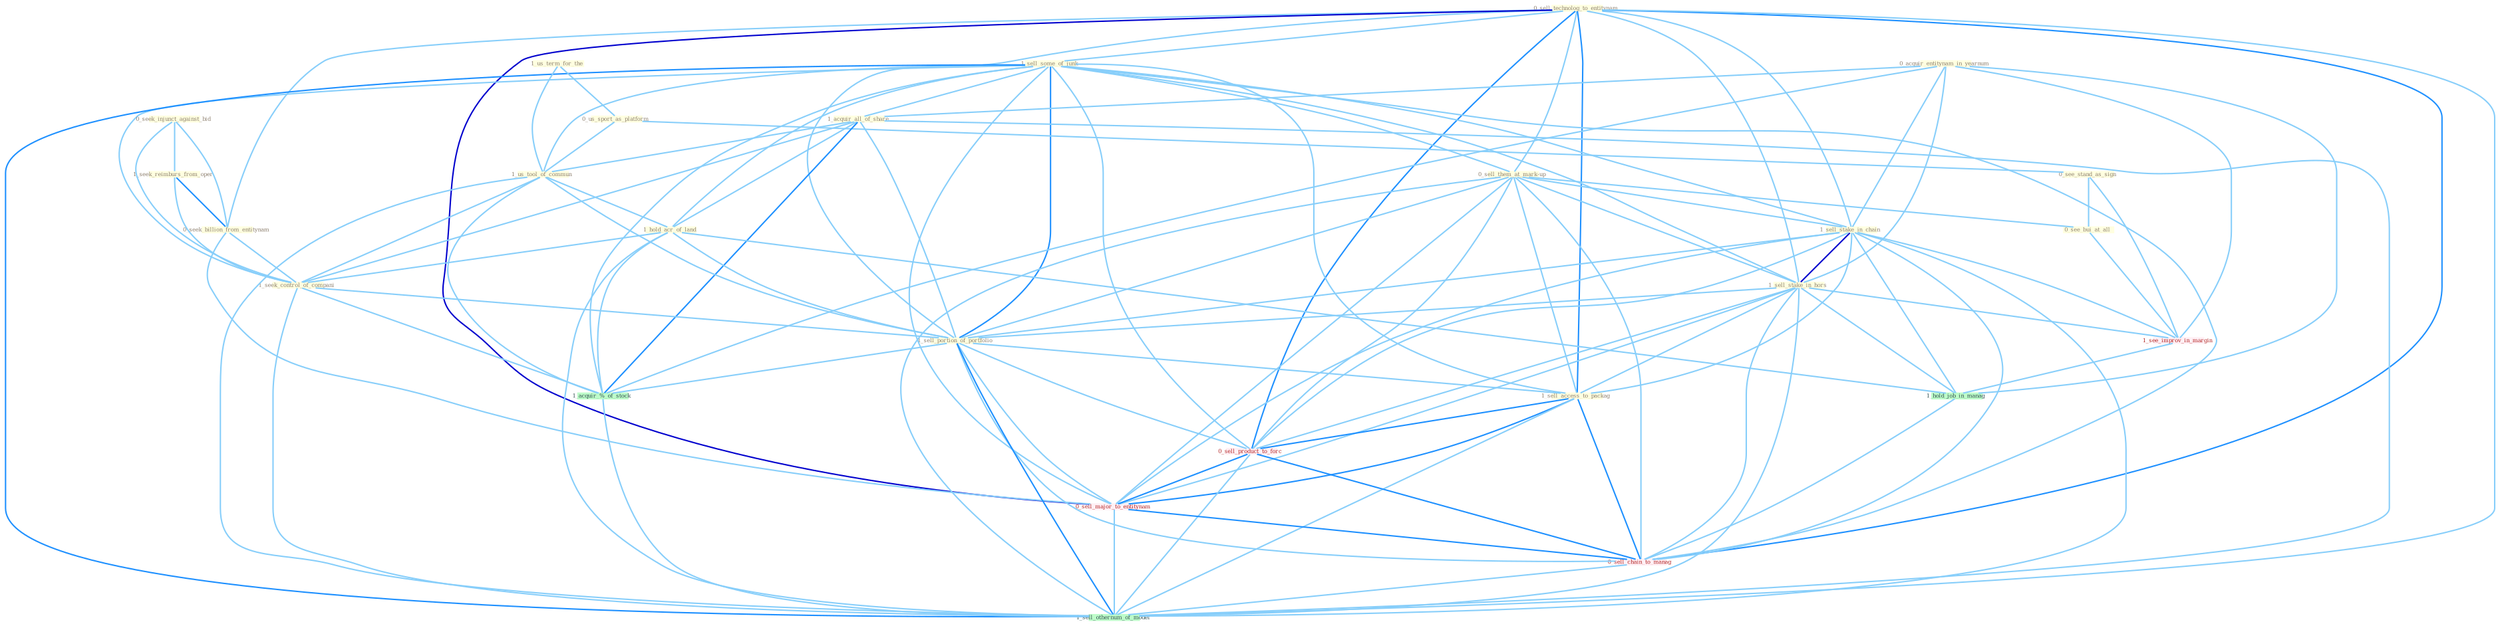 Graph G{ 
    node
    [shape=polygon,style=filled,width=.5,height=.06,color="#BDFCC9",fixedsize=true,fontsize=4,
    fontcolor="#2f4f4f"];
    {node
    [color="#ffffe0", fontcolor="#8b7d6b"] "0_sell_technolog_to_entitynam " "1_sell_some_of_junk " "1_us_term_for_the " "0_us_sport_as_platform " "0_acquir_entitynam_in_yearnum " "1_acquir_all_of_share " "1_us_tool_of_commun " "1_hold_acr_of_land " "0_sell_them_at_mark-up " "1_sell_stake_in_chain " "0_see_stand_as_sign " "0_seek_injunct_against_bid " "1_seek_reimburs_from_oper " "0_seek_billion_from_entitynam " "1_seek_control_of_compani " "1_sell_stake_in_hors " "0_see_bui_at_all " "1_sell_portion_of_portfolio " "1_sell_access_to_packag "}
{node [color="#fff0f5", fontcolor="#b22222"] "1_see_improv_in_margin " "0_sell_product_to_forc " "0_sell_major_to_entitynam " "0_sell_chain_to_manag "}
edge [color="#B0E2FF"];

	"0_sell_technolog_to_entitynam " -- "1_sell_some_of_junk " [w="1", color="#87cefa" ];
	"0_sell_technolog_to_entitynam " -- "0_sell_them_at_mark-up " [w="1", color="#87cefa" ];
	"0_sell_technolog_to_entitynam " -- "1_sell_stake_in_chain " [w="1", color="#87cefa" ];
	"0_sell_technolog_to_entitynam " -- "0_seek_billion_from_entitynam " [w="1", color="#87cefa" ];
	"0_sell_technolog_to_entitynam " -- "1_sell_stake_in_hors " [w="1", color="#87cefa" ];
	"0_sell_technolog_to_entitynam " -- "1_sell_portion_of_portfolio " [w="1", color="#87cefa" ];
	"0_sell_technolog_to_entitynam " -- "1_sell_access_to_packag " [w="2", color="#1e90ff" , len=0.8];
	"0_sell_technolog_to_entitynam " -- "0_sell_product_to_forc " [w="2", color="#1e90ff" , len=0.8];
	"0_sell_technolog_to_entitynam " -- "0_sell_major_to_entitynam " [w="3", color="#0000cd" , len=0.6];
	"0_sell_technolog_to_entitynam " -- "0_sell_chain_to_manag " [w="2", color="#1e90ff" , len=0.8];
	"0_sell_technolog_to_entitynam " -- "1_sell_othernum_of_model " [w="1", color="#87cefa" ];
	"1_sell_some_of_junk " -- "1_acquir_all_of_share " [w="1", color="#87cefa" ];
	"1_sell_some_of_junk " -- "1_us_tool_of_commun " [w="1", color="#87cefa" ];
	"1_sell_some_of_junk " -- "1_hold_acr_of_land " [w="1", color="#87cefa" ];
	"1_sell_some_of_junk " -- "0_sell_them_at_mark-up " [w="1", color="#87cefa" ];
	"1_sell_some_of_junk " -- "1_sell_stake_in_chain " [w="1", color="#87cefa" ];
	"1_sell_some_of_junk " -- "1_seek_control_of_compani " [w="1", color="#87cefa" ];
	"1_sell_some_of_junk " -- "1_sell_stake_in_hors " [w="1", color="#87cefa" ];
	"1_sell_some_of_junk " -- "1_sell_portion_of_portfolio " [w="2", color="#1e90ff" , len=0.8];
	"1_sell_some_of_junk " -- "1_sell_access_to_packag " [w="1", color="#87cefa" ];
	"1_sell_some_of_junk " -- "1_acquir_%_of_stock " [w="1", color="#87cefa" ];
	"1_sell_some_of_junk " -- "0_sell_product_to_forc " [w="1", color="#87cefa" ];
	"1_sell_some_of_junk " -- "0_sell_major_to_entitynam " [w="1", color="#87cefa" ];
	"1_sell_some_of_junk " -- "0_sell_chain_to_manag " [w="1", color="#87cefa" ];
	"1_sell_some_of_junk " -- "1_sell_othernum_of_model " [w="2", color="#1e90ff" , len=0.8];
	"1_us_term_for_the " -- "0_us_sport_as_platform " [w="1", color="#87cefa" ];
	"1_us_term_for_the " -- "1_us_tool_of_commun " [w="1", color="#87cefa" ];
	"0_us_sport_as_platform " -- "1_us_tool_of_commun " [w="1", color="#87cefa" ];
	"0_us_sport_as_platform " -- "0_see_stand_as_sign " [w="1", color="#87cefa" ];
	"0_acquir_entitynam_in_yearnum " -- "1_acquir_all_of_share " [w="1", color="#87cefa" ];
	"0_acquir_entitynam_in_yearnum " -- "1_sell_stake_in_chain " [w="1", color="#87cefa" ];
	"0_acquir_entitynam_in_yearnum " -- "1_sell_stake_in_hors " [w="1", color="#87cefa" ];
	"0_acquir_entitynam_in_yearnum " -- "1_see_improv_in_margin " [w="1", color="#87cefa" ];
	"0_acquir_entitynam_in_yearnum " -- "1_acquir_%_of_stock " [w="1", color="#87cefa" ];
	"0_acquir_entitynam_in_yearnum " -- "1_hold_job_in_manag " [w="1", color="#87cefa" ];
	"1_acquir_all_of_share " -- "1_us_tool_of_commun " [w="1", color="#87cefa" ];
	"1_acquir_all_of_share " -- "1_hold_acr_of_land " [w="1", color="#87cefa" ];
	"1_acquir_all_of_share " -- "1_seek_control_of_compani " [w="1", color="#87cefa" ];
	"1_acquir_all_of_share " -- "1_sell_portion_of_portfolio " [w="1", color="#87cefa" ];
	"1_acquir_all_of_share " -- "1_acquir_%_of_stock " [w="2", color="#1e90ff" , len=0.8];
	"1_acquir_all_of_share " -- "1_sell_othernum_of_model " [w="1", color="#87cefa" ];
	"1_us_tool_of_commun " -- "1_hold_acr_of_land " [w="1", color="#87cefa" ];
	"1_us_tool_of_commun " -- "1_seek_control_of_compani " [w="1", color="#87cefa" ];
	"1_us_tool_of_commun " -- "1_sell_portion_of_portfolio " [w="1", color="#87cefa" ];
	"1_us_tool_of_commun " -- "1_acquir_%_of_stock " [w="1", color="#87cefa" ];
	"1_us_tool_of_commun " -- "1_sell_othernum_of_model " [w="1", color="#87cefa" ];
	"1_hold_acr_of_land " -- "1_seek_control_of_compani " [w="1", color="#87cefa" ];
	"1_hold_acr_of_land " -- "1_sell_portion_of_portfolio " [w="1", color="#87cefa" ];
	"1_hold_acr_of_land " -- "1_acquir_%_of_stock " [w="1", color="#87cefa" ];
	"1_hold_acr_of_land " -- "1_hold_job_in_manag " [w="1", color="#87cefa" ];
	"1_hold_acr_of_land " -- "1_sell_othernum_of_model " [w="1", color="#87cefa" ];
	"0_sell_them_at_mark-up " -- "1_sell_stake_in_chain " [w="1", color="#87cefa" ];
	"0_sell_them_at_mark-up " -- "1_sell_stake_in_hors " [w="1", color="#87cefa" ];
	"0_sell_them_at_mark-up " -- "0_see_bui_at_all " [w="1", color="#87cefa" ];
	"0_sell_them_at_mark-up " -- "1_sell_portion_of_portfolio " [w="1", color="#87cefa" ];
	"0_sell_them_at_mark-up " -- "1_sell_access_to_packag " [w="1", color="#87cefa" ];
	"0_sell_them_at_mark-up " -- "0_sell_product_to_forc " [w="1", color="#87cefa" ];
	"0_sell_them_at_mark-up " -- "0_sell_major_to_entitynam " [w="1", color="#87cefa" ];
	"0_sell_them_at_mark-up " -- "0_sell_chain_to_manag " [w="1", color="#87cefa" ];
	"0_sell_them_at_mark-up " -- "1_sell_othernum_of_model " [w="1", color="#87cefa" ];
	"1_sell_stake_in_chain " -- "1_sell_stake_in_hors " [w="3", color="#0000cd" , len=0.6];
	"1_sell_stake_in_chain " -- "1_sell_portion_of_portfolio " [w="1", color="#87cefa" ];
	"1_sell_stake_in_chain " -- "1_sell_access_to_packag " [w="1", color="#87cefa" ];
	"1_sell_stake_in_chain " -- "1_see_improv_in_margin " [w="1", color="#87cefa" ];
	"1_sell_stake_in_chain " -- "1_hold_job_in_manag " [w="1", color="#87cefa" ];
	"1_sell_stake_in_chain " -- "0_sell_product_to_forc " [w="1", color="#87cefa" ];
	"1_sell_stake_in_chain " -- "0_sell_major_to_entitynam " [w="1", color="#87cefa" ];
	"1_sell_stake_in_chain " -- "0_sell_chain_to_manag " [w="1", color="#87cefa" ];
	"1_sell_stake_in_chain " -- "1_sell_othernum_of_model " [w="1", color="#87cefa" ];
	"0_see_stand_as_sign " -- "0_see_bui_at_all " [w="1", color="#87cefa" ];
	"0_see_stand_as_sign " -- "1_see_improv_in_margin " [w="1", color="#87cefa" ];
	"0_seek_injunct_against_bid " -- "1_seek_reimburs_from_oper " [w="1", color="#87cefa" ];
	"0_seek_injunct_against_bid " -- "0_seek_billion_from_entitynam " [w="1", color="#87cefa" ];
	"0_seek_injunct_against_bid " -- "1_seek_control_of_compani " [w="1", color="#87cefa" ];
	"1_seek_reimburs_from_oper " -- "0_seek_billion_from_entitynam " [w="2", color="#1e90ff" , len=0.8];
	"1_seek_reimburs_from_oper " -- "1_seek_control_of_compani " [w="1", color="#87cefa" ];
	"0_seek_billion_from_entitynam " -- "1_seek_control_of_compani " [w="1", color="#87cefa" ];
	"0_seek_billion_from_entitynam " -- "0_sell_major_to_entitynam " [w="1", color="#87cefa" ];
	"1_seek_control_of_compani " -- "1_sell_portion_of_portfolio " [w="1", color="#87cefa" ];
	"1_seek_control_of_compani " -- "1_acquir_%_of_stock " [w="1", color="#87cefa" ];
	"1_seek_control_of_compani " -- "1_sell_othernum_of_model " [w="1", color="#87cefa" ];
	"1_sell_stake_in_hors " -- "1_sell_portion_of_portfolio " [w="1", color="#87cefa" ];
	"1_sell_stake_in_hors " -- "1_sell_access_to_packag " [w="1", color="#87cefa" ];
	"1_sell_stake_in_hors " -- "1_see_improv_in_margin " [w="1", color="#87cefa" ];
	"1_sell_stake_in_hors " -- "1_hold_job_in_manag " [w="1", color="#87cefa" ];
	"1_sell_stake_in_hors " -- "0_sell_product_to_forc " [w="1", color="#87cefa" ];
	"1_sell_stake_in_hors " -- "0_sell_major_to_entitynam " [w="1", color="#87cefa" ];
	"1_sell_stake_in_hors " -- "0_sell_chain_to_manag " [w="1", color="#87cefa" ];
	"1_sell_stake_in_hors " -- "1_sell_othernum_of_model " [w="1", color="#87cefa" ];
	"0_see_bui_at_all " -- "1_see_improv_in_margin " [w="1", color="#87cefa" ];
	"1_sell_portion_of_portfolio " -- "1_sell_access_to_packag " [w="1", color="#87cefa" ];
	"1_sell_portion_of_portfolio " -- "1_acquir_%_of_stock " [w="1", color="#87cefa" ];
	"1_sell_portion_of_portfolio " -- "0_sell_product_to_forc " [w="1", color="#87cefa" ];
	"1_sell_portion_of_portfolio " -- "0_sell_major_to_entitynam " [w="1", color="#87cefa" ];
	"1_sell_portion_of_portfolio " -- "0_sell_chain_to_manag " [w="1", color="#87cefa" ];
	"1_sell_portion_of_portfolio " -- "1_sell_othernum_of_model " [w="2", color="#1e90ff" , len=0.8];
	"1_sell_access_to_packag " -- "0_sell_product_to_forc " [w="2", color="#1e90ff" , len=0.8];
	"1_sell_access_to_packag " -- "0_sell_major_to_entitynam " [w="2", color="#1e90ff" , len=0.8];
	"1_sell_access_to_packag " -- "0_sell_chain_to_manag " [w="2", color="#1e90ff" , len=0.8];
	"1_sell_access_to_packag " -- "1_sell_othernum_of_model " [w="1", color="#87cefa" ];
	"1_see_improv_in_margin " -- "1_hold_job_in_manag " [w="1", color="#87cefa" ];
	"1_acquir_%_of_stock " -- "1_sell_othernum_of_model " [w="1", color="#87cefa" ];
	"1_hold_job_in_manag " -- "0_sell_chain_to_manag " [w="1", color="#87cefa" ];
	"0_sell_product_to_forc " -- "0_sell_major_to_entitynam " [w="2", color="#1e90ff" , len=0.8];
	"0_sell_product_to_forc " -- "0_sell_chain_to_manag " [w="2", color="#1e90ff" , len=0.8];
	"0_sell_product_to_forc " -- "1_sell_othernum_of_model " [w="1", color="#87cefa" ];
	"0_sell_major_to_entitynam " -- "0_sell_chain_to_manag " [w="2", color="#1e90ff" , len=0.8];
	"0_sell_major_to_entitynam " -- "1_sell_othernum_of_model " [w="1", color="#87cefa" ];
	"0_sell_chain_to_manag " -- "1_sell_othernum_of_model " [w="1", color="#87cefa" ];
}